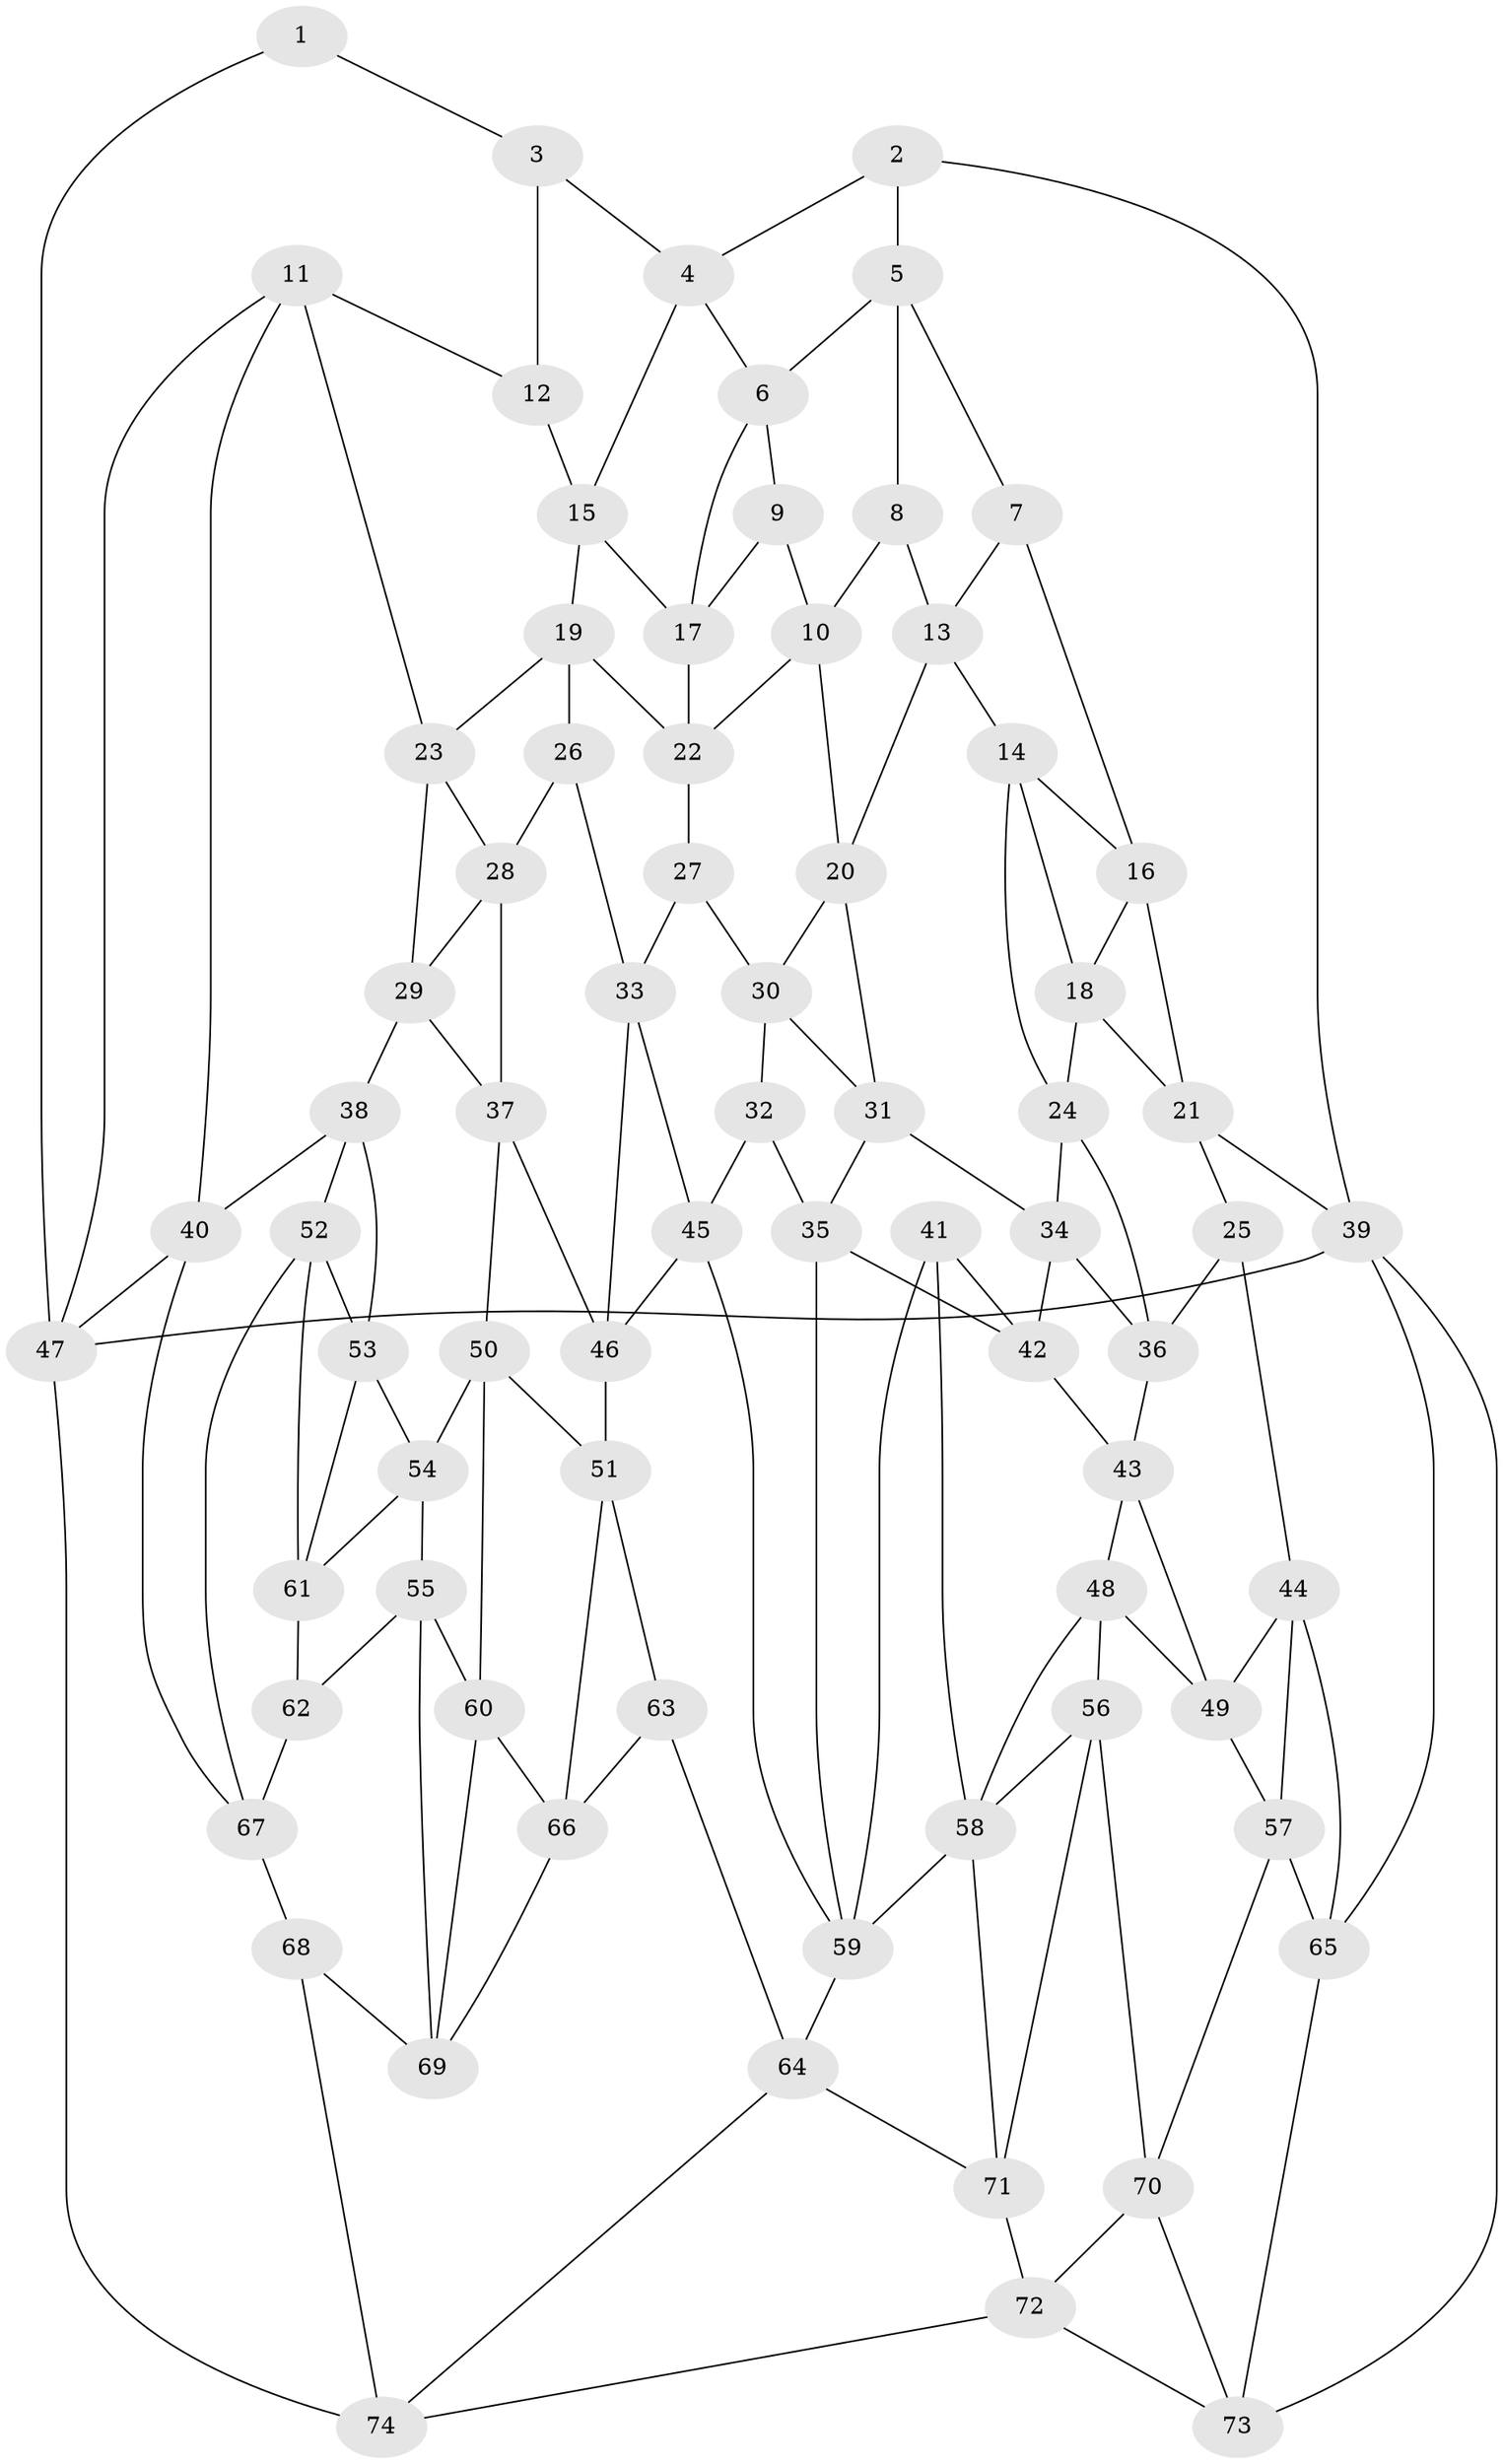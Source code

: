 // original degree distribution, {4: 0.22972972972972974, 5: 0.5405405405405406, 6: 0.21621621621621623, 3: 0.013513513513513514}
// Generated by graph-tools (version 1.1) at 2025/50/03/09/25 03:50:58]
// undirected, 74 vertices, 142 edges
graph export_dot {
graph [start="1"]
  node [color=gray90,style=filled];
  1;
  2;
  3;
  4;
  5;
  6;
  7;
  8;
  9;
  10;
  11;
  12;
  13;
  14;
  15;
  16;
  17;
  18;
  19;
  20;
  21;
  22;
  23;
  24;
  25;
  26;
  27;
  28;
  29;
  30;
  31;
  32;
  33;
  34;
  35;
  36;
  37;
  38;
  39;
  40;
  41;
  42;
  43;
  44;
  45;
  46;
  47;
  48;
  49;
  50;
  51;
  52;
  53;
  54;
  55;
  56;
  57;
  58;
  59;
  60;
  61;
  62;
  63;
  64;
  65;
  66;
  67;
  68;
  69;
  70;
  71;
  72;
  73;
  74;
  1 -- 3 [weight=1.0];
  1 -- 47 [weight=1.0];
  2 -- 4 [weight=1.0];
  2 -- 5 [weight=1.0];
  2 -- 39 [weight=1.0];
  3 -- 4 [weight=1.0];
  3 -- 12 [weight=1.0];
  4 -- 6 [weight=1.0];
  4 -- 15 [weight=1.0];
  5 -- 6 [weight=1.0];
  5 -- 7 [weight=1.0];
  5 -- 8 [weight=1.0];
  6 -- 9 [weight=1.0];
  6 -- 17 [weight=1.0];
  7 -- 13 [weight=1.0];
  7 -- 16 [weight=1.0];
  8 -- 10 [weight=1.0];
  8 -- 13 [weight=1.0];
  9 -- 10 [weight=1.0];
  9 -- 17 [weight=1.0];
  10 -- 20 [weight=1.0];
  10 -- 22 [weight=1.0];
  11 -- 12 [weight=1.0];
  11 -- 23 [weight=1.0];
  11 -- 40 [weight=1.0];
  11 -- 47 [weight=1.0];
  12 -- 15 [weight=1.0];
  13 -- 14 [weight=1.0];
  13 -- 20 [weight=1.0];
  14 -- 16 [weight=1.0];
  14 -- 18 [weight=1.0];
  14 -- 24 [weight=1.0];
  15 -- 17 [weight=1.0];
  15 -- 19 [weight=1.0];
  16 -- 18 [weight=1.0];
  16 -- 21 [weight=1.0];
  17 -- 22 [weight=1.0];
  18 -- 21 [weight=1.0];
  18 -- 24 [weight=1.0];
  19 -- 22 [weight=1.0];
  19 -- 23 [weight=1.0];
  19 -- 26 [weight=1.0];
  20 -- 30 [weight=1.0];
  20 -- 31 [weight=1.0];
  21 -- 25 [weight=1.0];
  21 -- 39 [weight=1.0];
  22 -- 27 [weight=1.0];
  23 -- 28 [weight=1.0];
  23 -- 29 [weight=1.0];
  24 -- 34 [weight=1.0];
  24 -- 36 [weight=1.0];
  25 -- 36 [weight=1.0];
  25 -- 44 [weight=1.0];
  26 -- 28 [weight=1.0];
  26 -- 33 [weight=1.0];
  27 -- 30 [weight=1.0];
  27 -- 33 [weight=1.0];
  28 -- 29 [weight=1.0];
  28 -- 37 [weight=1.0];
  29 -- 37 [weight=1.0];
  29 -- 38 [weight=1.0];
  30 -- 31 [weight=1.0];
  30 -- 32 [weight=1.0];
  31 -- 34 [weight=1.0];
  31 -- 35 [weight=1.0];
  32 -- 35 [weight=1.0];
  32 -- 45 [weight=1.0];
  33 -- 45 [weight=1.0];
  33 -- 46 [weight=1.0];
  34 -- 36 [weight=1.0];
  34 -- 42 [weight=1.0];
  35 -- 42 [weight=1.0];
  35 -- 59 [weight=1.0];
  36 -- 43 [weight=1.0];
  37 -- 46 [weight=1.0];
  37 -- 50 [weight=1.0];
  38 -- 40 [weight=1.0];
  38 -- 52 [weight=1.0];
  38 -- 53 [weight=1.0];
  39 -- 47 [weight=2.0];
  39 -- 65 [weight=1.0];
  39 -- 73 [weight=1.0];
  40 -- 47 [weight=1.0];
  40 -- 67 [weight=1.0];
  41 -- 42 [weight=1.0];
  41 -- 58 [weight=1.0];
  41 -- 59 [weight=1.0];
  42 -- 43 [weight=1.0];
  43 -- 48 [weight=1.0];
  43 -- 49 [weight=1.0];
  44 -- 49 [weight=1.0];
  44 -- 57 [weight=1.0];
  44 -- 65 [weight=1.0];
  45 -- 46 [weight=1.0];
  45 -- 59 [weight=1.0];
  46 -- 51 [weight=1.0];
  47 -- 74 [weight=1.0];
  48 -- 49 [weight=1.0];
  48 -- 56 [weight=1.0];
  48 -- 58 [weight=1.0];
  49 -- 57 [weight=1.0];
  50 -- 51 [weight=1.0];
  50 -- 54 [weight=1.0];
  50 -- 60 [weight=1.0];
  51 -- 63 [weight=1.0];
  51 -- 66 [weight=1.0];
  52 -- 53 [weight=1.0];
  52 -- 61 [weight=1.0];
  52 -- 67 [weight=1.0];
  53 -- 54 [weight=1.0];
  53 -- 61 [weight=1.0];
  54 -- 55 [weight=1.0];
  54 -- 61 [weight=1.0];
  55 -- 60 [weight=1.0];
  55 -- 62 [weight=1.0];
  55 -- 69 [weight=1.0];
  56 -- 58 [weight=1.0];
  56 -- 70 [weight=1.0];
  56 -- 71 [weight=1.0];
  57 -- 65 [weight=1.0];
  57 -- 70 [weight=1.0];
  58 -- 59 [weight=2.0];
  58 -- 71 [weight=1.0];
  59 -- 64 [weight=1.0];
  60 -- 66 [weight=1.0];
  60 -- 69 [weight=1.0];
  61 -- 62 [weight=1.0];
  62 -- 67 [weight=1.0];
  63 -- 64 [weight=1.0];
  63 -- 66 [weight=1.0];
  64 -- 71 [weight=1.0];
  64 -- 74 [weight=1.0];
  65 -- 73 [weight=1.0];
  66 -- 69 [weight=1.0];
  67 -- 68 [weight=1.0];
  68 -- 69 [weight=1.0];
  68 -- 74 [weight=1.0];
  70 -- 72 [weight=1.0];
  70 -- 73 [weight=1.0];
  71 -- 72 [weight=1.0];
  72 -- 73 [weight=1.0];
  72 -- 74 [weight=1.0];
}
